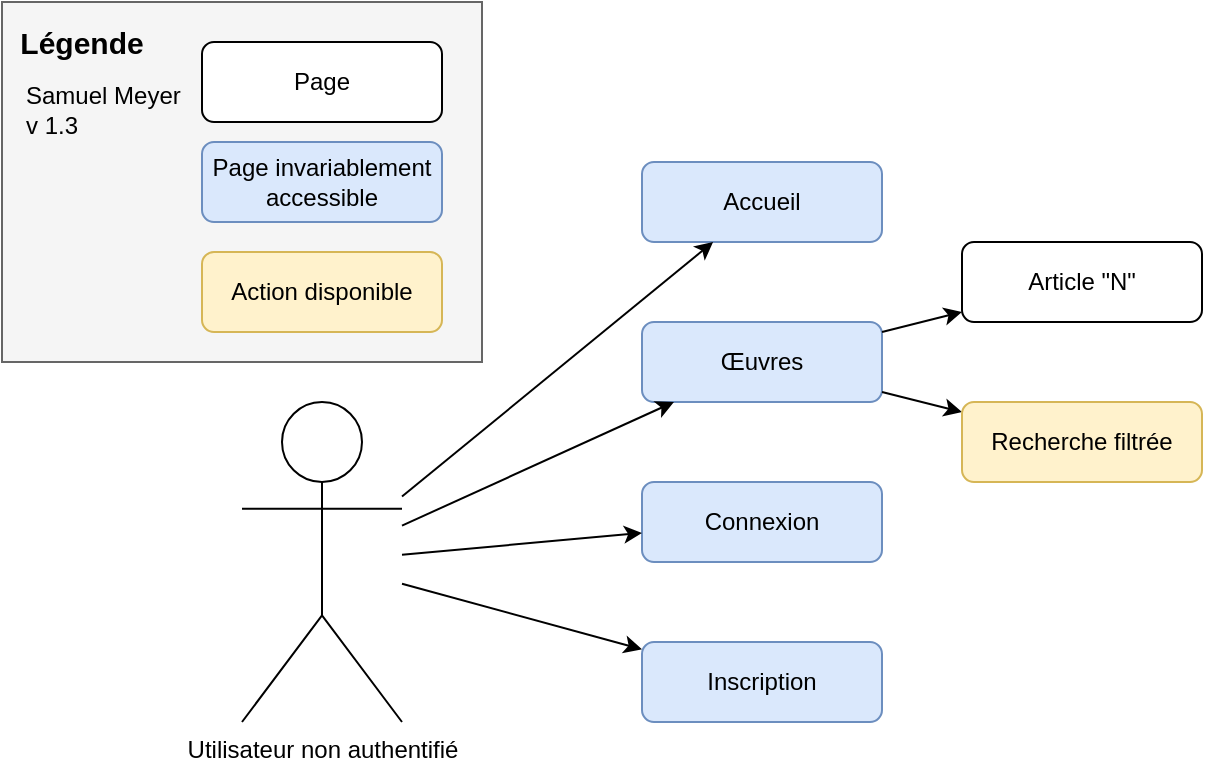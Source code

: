 <mxfile version="12.9.9" type="device"><diagram id="zMx_ZCnJDdhbiB5kYGJD" name="Page-1"><mxGraphModel dx="1086" dy="806" grid="1" gridSize="10" guides="1" tooltips="1" connect="1" arrows="1" fold="1" page="1" pageScale="1" pageWidth="1169" pageHeight="827" math="0" shadow="0"><root><mxCell id="0"/><mxCell id="1" parent="0"/><mxCell id="lkL70HtxXJZ3KCcoQ1Hc-1" value="Accueil" style="rounded=1;whiteSpace=wrap;html=1;fillColor=#dae8fc;strokeColor=#6c8ebf;" parent="1" vertex="1"><mxGeometry x="400" y="200" width="120" height="40" as="geometry"/></mxCell><mxCell id="lkL70HtxXJZ3KCcoQ1Hc-2" value="Œuvres" style="rounded=1;whiteSpace=wrap;html=1;fillColor=#dae8fc;strokeColor=#6c8ebf;" parent="1" vertex="1"><mxGeometry x="400" y="280" width="120" height="40" as="geometry"/></mxCell><mxCell id="lkL70HtxXJZ3KCcoQ1Hc-3" value="Article &quot;N&quot;" style="rounded=1;whiteSpace=wrap;html=1;" parent="1" vertex="1"><mxGeometry x="560" y="240" width="120" height="40" as="geometry"/></mxCell><mxCell id="lkL70HtxXJZ3KCcoQ1Hc-4" value="Connexion" style="rounded=1;whiteSpace=wrap;html=1;fillColor=#dae8fc;strokeColor=#6c8ebf;" parent="1" vertex="1"><mxGeometry x="400" y="360" width="120" height="40" as="geometry"/></mxCell><mxCell id="lkL70HtxXJZ3KCcoQ1Hc-16" value="" style="endArrow=classic;html=1;" parent="1" source="lkL70HtxXJZ3KCcoQ1Hc-2" target="lkL70HtxXJZ3KCcoQ1Hc-3" edge="1"><mxGeometry width="50" height="50" relative="1" as="geometry"><mxPoint x="810" y="520" as="sourcePoint"/><mxPoint x="920" y="510" as="targetPoint"/></mxGeometry></mxCell><mxCell id="lkL70HtxXJZ3KCcoQ1Hc-51" value="" style="group;container=1;" parent="1" vertex="1" connectable="0"><mxGeometry x="100" y="120" width="220" height="300" as="geometry"/></mxCell><mxCell id="lkL70HtxXJZ3KCcoQ1Hc-45" value="" style="rounded=0;whiteSpace=wrap;html=1;fillColor=#f5f5f5;strokeColor=#666666;fontColor=#333333;" parent="lkL70HtxXJZ3KCcoQ1Hc-51" vertex="1"><mxGeometry x="-20" width="240" height="180" as="geometry"/></mxCell><mxCell id="lkL70HtxXJZ3KCcoQ1Hc-46" value="Page invariablement accessible" style="rounded=1;whiteSpace=wrap;html=1;fillColor=#dae8fc;strokeColor=#6c8ebf;" parent="lkL70HtxXJZ3KCcoQ1Hc-51" vertex="1"><mxGeometry x="80" y="70" width="120" height="40" as="geometry"/></mxCell><mxCell id="lkL70HtxXJZ3KCcoQ1Hc-48" value="Légende" style="text;html=1;strokeColor=none;fillColor=none;align=center;verticalAlign=middle;whiteSpace=wrap;rounded=0;fontStyle=1;fontSize=15;" parent="lkL70HtxXJZ3KCcoQ1Hc-51" vertex="1"><mxGeometry x="-20" y="10" width="80" height="20" as="geometry"/></mxCell><mxCell id="lkL70HtxXJZ3KCcoQ1Hc-49" value="Page" style="rounded=1;whiteSpace=wrap;html=1;" parent="lkL70HtxXJZ3KCcoQ1Hc-51" vertex="1"><mxGeometry x="80" y="20" width="120" height="40" as="geometry"/></mxCell><mxCell id="gBUPPw1hiUXZ26MEtJ1U-2" value="Samuel Meyer&lt;br&gt;v 1.3" style="text;html=1;strokeColor=none;fillColor=none;align=left;verticalAlign=middle;whiteSpace=wrap;rounded=0;" parent="lkL70HtxXJZ3KCcoQ1Hc-51" vertex="1"><mxGeometry x="-10" y="30" width="110" height="48" as="geometry"/></mxCell><mxCell id="nijnPgLn9Rl65c4Ytac_-1" value="Action disponible" style="rounded=1;whiteSpace=wrap;html=1;fillColor=#fff2cc;strokeColor=#d6b656;" parent="lkL70HtxXJZ3KCcoQ1Hc-51" vertex="1"><mxGeometry x="80" y="125" width="120" height="40" as="geometry"/></mxCell><mxCell id="CskfXL8czXOru9NKiDVj-2" value="" style="endArrow=classic;html=1;" parent="1" source="lkL70HtxXJZ3KCcoQ1Hc-2" target="nijnPgLn9Rl65c4Ytac_-2" edge="1"><mxGeometry width="50" height="50" relative="1" as="geometry"><mxPoint x="590" y="470" as="sourcePoint"/><mxPoint x="578.261" y="329.565" as="targetPoint"/></mxGeometry></mxCell><mxCell id="CskfXL8czXOru9NKiDVj-3" value="Inscription" style="rounded=1;whiteSpace=wrap;html=1;fillColor=#dae8fc;strokeColor=#6c8ebf;" parent="1" vertex="1"><mxGeometry x="400" y="440" width="120" height="40" as="geometry"/></mxCell><mxCell id="nijnPgLn9Rl65c4Ytac_-2" value="Recherche filtrée" style="rounded=1;whiteSpace=wrap;html=1;fillColor=#fff2cc;strokeColor=#d6b656;" parent="1" vertex="1"><mxGeometry x="560" y="320" width="120" height="40" as="geometry"/></mxCell><mxCell id="cd2vdZhOqu84tX6QLb1j-2" value="Utilisateur non authentifié" style="shape=umlActor;verticalLabelPosition=bottom;labelBackgroundColor=#ffffff;verticalAlign=top;html=1;outlineConnect=0;" vertex="1" parent="1"><mxGeometry x="200" y="320" width="80" height="160" as="geometry"/></mxCell><mxCell id="cd2vdZhOqu84tX6QLb1j-6" value="" style="endArrow=classic;html=1;" edge="1" parent="1" source="cd2vdZhOqu84tX6QLb1j-2" target="lkL70HtxXJZ3KCcoQ1Hc-1"><mxGeometry width="50" height="50" relative="1" as="geometry"><mxPoint x="530" y="440" as="sourcePoint"/><mxPoint x="580" y="390" as="targetPoint"/></mxGeometry></mxCell><mxCell id="cd2vdZhOqu84tX6QLb1j-7" value="" style="endArrow=classic;html=1;" edge="1" parent="1" source="cd2vdZhOqu84tX6QLb1j-2" target="lkL70HtxXJZ3KCcoQ1Hc-2"><mxGeometry width="50" height="50" relative="1" as="geometry"><mxPoint x="290" y="377.273" as="sourcePoint"/><mxPoint x="445.556" y="250" as="targetPoint"/></mxGeometry></mxCell><mxCell id="cd2vdZhOqu84tX6QLb1j-8" value="" style="endArrow=classic;html=1;" edge="1" parent="1" source="cd2vdZhOqu84tX6QLb1j-2" target="lkL70HtxXJZ3KCcoQ1Hc-4"><mxGeometry width="50" height="50" relative="1" as="geometry"><mxPoint x="300" y="387.273" as="sourcePoint"/><mxPoint x="455.556" y="260" as="targetPoint"/></mxGeometry></mxCell><mxCell id="cd2vdZhOqu84tX6QLb1j-9" value="" style="endArrow=classic;html=1;" edge="1" parent="1" source="cd2vdZhOqu84tX6QLb1j-2" target="CskfXL8czXOru9NKiDVj-3"><mxGeometry width="50" height="50" relative="1" as="geometry"><mxPoint x="310" y="397.273" as="sourcePoint"/><mxPoint x="465.556" y="270" as="targetPoint"/></mxGeometry></mxCell></root></mxGraphModel></diagram></mxfile>
